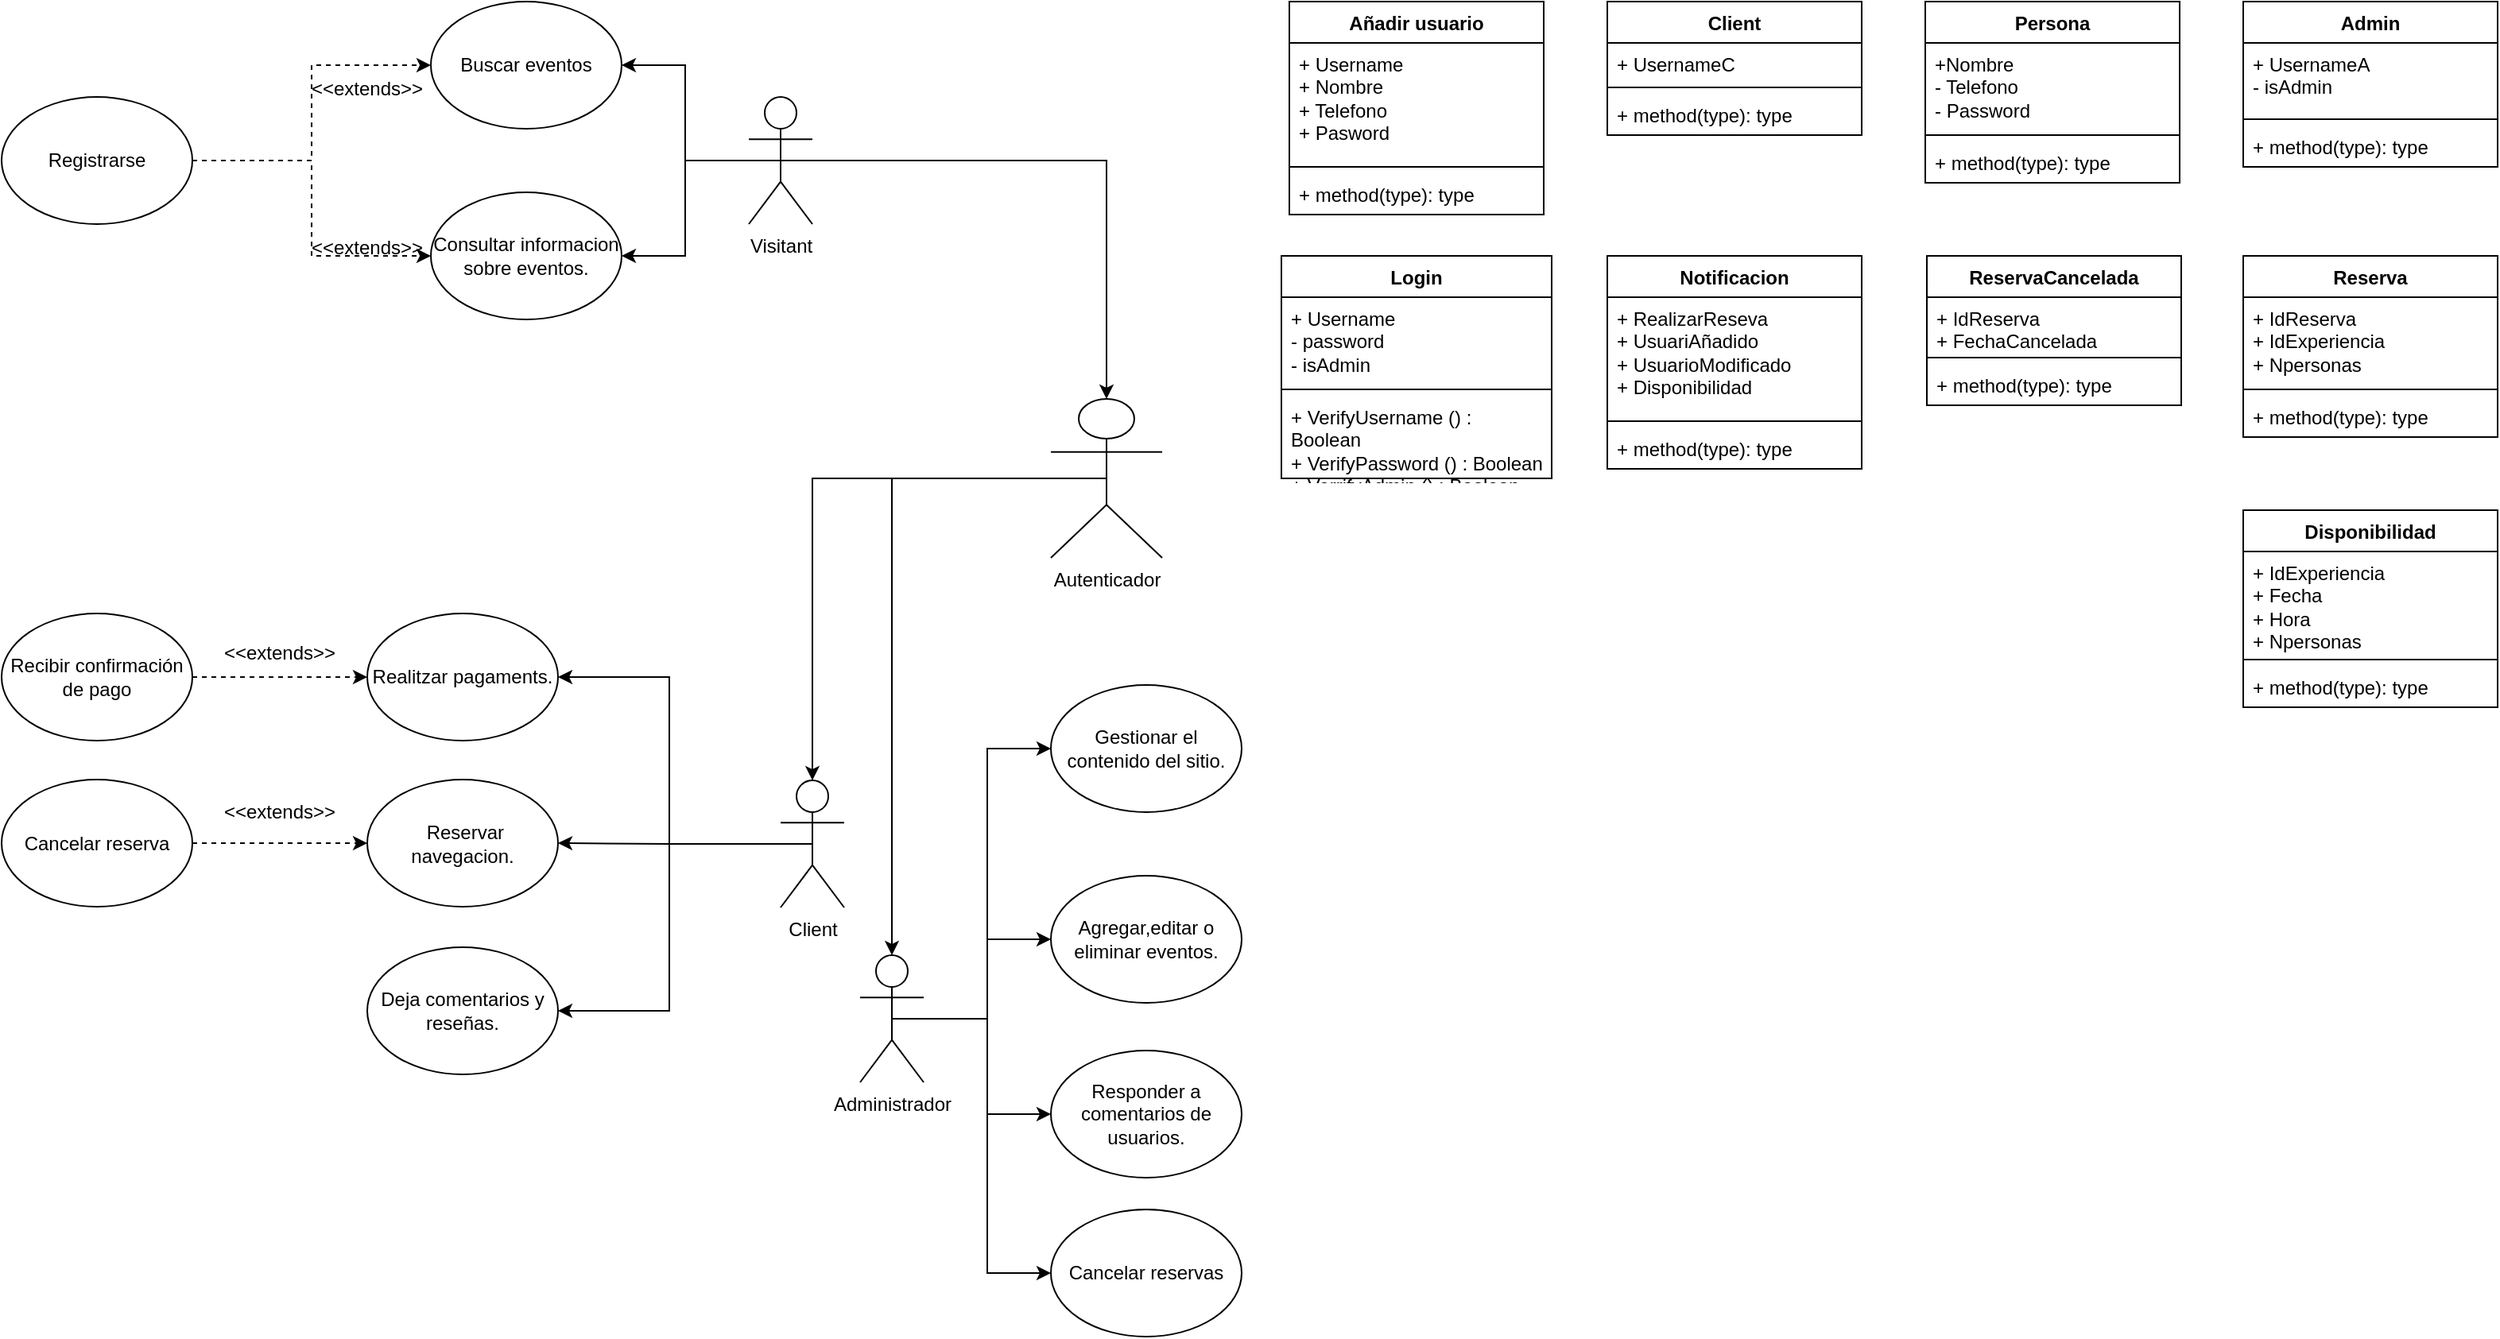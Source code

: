 <mxfile version="24.8.4">
  <diagram name="Pàgina-1" id="YVHWd9X6C8wZxe6zpNKP">
    <mxGraphModel dx="928" dy="493" grid="1" gridSize="10" guides="1" tooltips="1" connect="1" arrows="1" fold="1" page="1" pageScale="1" pageWidth="827" pageHeight="1169" math="0" shadow="0">
      <root>
        <mxCell id="0" />
        <mxCell id="1" parent="0" />
        <mxCell id="aUWjzx1JpL5L-3wllFqf-30" style="edgeStyle=orthogonalEdgeStyle;rounded=0;orthogonalLoop=1;jettySize=auto;html=1;exitX=0.5;exitY=0.5;exitDx=0;exitDy=0;exitPerimeter=0;entryX=0;entryY=0.5;entryDx=0;entryDy=0;" parent="1" source="W9gDoXs-om2xkna2XxOo-1" target="aUWjzx1JpL5L-3wllFqf-26" edge="1">
          <mxGeometry relative="1" as="geometry" />
        </mxCell>
        <mxCell id="aUWjzx1JpL5L-3wllFqf-31" style="edgeStyle=orthogonalEdgeStyle;rounded=0;orthogonalLoop=1;jettySize=auto;html=1;exitX=0.5;exitY=0.5;exitDx=0;exitDy=0;exitPerimeter=0;entryX=0;entryY=0.5;entryDx=0;entryDy=0;" parent="1" source="W9gDoXs-om2xkna2XxOo-1" target="aUWjzx1JpL5L-3wllFqf-27" edge="1">
          <mxGeometry relative="1" as="geometry" />
        </mxCell>
        <mxCell id="aUWjzx1JpL5L-3wllFqf-32" style="edgeStyle=orthogonalEdgeStyle;rounded=0;orthogonalLoop=1;jettySize=auto;html=1;exitX=0.5;exitY=0.5;exitDx=0;exitDy=0;exitPerimeter=0;entryX=0;entryY=0.5;entryDx=0;entryDy=0;" parent="1" source="W9gDoXs-om2xkna2XxOo-1" target="aUWjzx1JpL5L-3wllFqf-28" edge="1">
          <mxGeometry relative="1" as="geometry" />
        </mxCell>
        <mxCell id="aUWjzx1JpL5L-3wllFqf-55" style="edgeStyle=orthogonalEdgeStyle;rounded=0;orthogonalLoop=1;jettySize=auto;html=1;exitX=0.5;exitY=0.5;exitDx=0;exitDy=0;exitPerimeter=0;entryX=0;entryY=0.5;entryDx=0;entryDy=0;" parent="1" source="W9gDoXs-om2xkna2XxOo-1" target="aUWjzx1JpL5L-3wllFqf-54" edge="1">
          <mxGeometry relative="1" as="geometry" />
        </mxCell>
        <mxCell id="W9gDoXs-om2xkna2XxOo-1" value="Administrador" style="shape=umlActor;verticalLabelPosition=bottom;verticalAlign=top;html=1;outlineConnect=0;" parent="1" vertex="1">
          <mxGeometry x="570" y="600" width="40" height="80" as="geometry" />
        </mxCell>
        <mxCell id="aUWjzx1JpL5L-3wllFqf-21" style="edgeStyle=orthogonalEdgeStyle;rounded=0;orthogonalLoop=1;jettySize=auto;html=1;exitX=0.5;exitY=0.5;exitDx=0;exitDy=0;exitPerimeter=0;entryX=1;entryY=0.5;entryDx=0;entryDy=0;" parent="1" source="W9gDoXs-om2xkna2XxOo-2" target="aUWjzx1JpL5L-3wllFqf-18" edge="1">
          <mxGeometry relative="1" as="geometry" />
        </mxCell>
        <mxCell id="aUWjzx1JpL5L-3wllFqf-25" style="edgeStyle=orthogonalEdgeStyle;rounded=0;orthogonalLoop=1;jettySize=auto;html=1;exitX=0.5;exitY=0.5;exitDx=0;exitDy=0;exitPerimeter=0;entryX=1;entryY=0.5;entryDx=0;entryDy=0;" parent="1" source="W9gDoXs-om2xkna2XxOo-2" target="aUWjzx1JpL5L-3wllFqf-24" edge="1">
          <mxGeometry relative="1" as="geometry" />
        </mxCell>
        <mxCell id="aUWjzx1JpL5L-3wllFqf-50" style="edgeStyle=orthogonalEdgeStyle;rounded=0;orthogonalLoop=1;jettySize=auto;html=1;exitX=0.5;exitY=0.5;exitDx=0;exitDy=0;exitPerimeter=0;entryX=1;entryY=0.5;entryDx=0;entryDy=0;" parent="1" source="W9gDoXs-om2xkna2XxOo-2" target="aUWjzx1JpL5L-3wllFqf-49" edge="1">
          <mxGeometry relative="1" as="geometry" />
        </mxCell>
        <mxCell id="W9gDoXs-om2xkna2XxOo-2" value="Client" style="shape=umlActor;verticalLabelPosition=bottom;verticalAlign=top;html=1;outlineConnect=0;" parent="1" vertex="1">
          <mxGeometry x="520" y="490" width="40" height="80" as="geometry" />
        </mxCell>
        <mxCell id="aUWjzx1JpL5L-3wllFqf-10" style="edgeStyle=orthogonalEdgeStyle;rounded=0;orthogonalLoop=1;jettySize=auto;html=1;exitX=0.5;exitY=0.5;exitDx=0;exitDy=0;exitPerimeter=0;entryX=1;entryY=0.5;entryDx=0;entryDy=0;" parent="1" source="aUWjzx1JpL5L-3wllFqf-1" target="aUWjzx1JpL5L-3wllFqf-9" edge="1">
          <mxGeometry relative="1" as="geometry" />
        </mxCell>
        <mxCell id="aUWjzx1JpL5L-3wllFqf-11" style="edgeStyle=orthogonalEdgeStyle;rounded=0;orthogonalLoop=1;jettySize=auto;html=1;exitX=0.5;exitY=0.5;exitDx=0;exitDy=0;exitPerimeter=0;entryX=1;entryY=0.5;entryDx=0;entryDy=0;" parent="1" source="aUWjzx1JpL5L-3wllFqf-1" target="aUWjzx1JpL5L-3wllFqf-6" edge="1">
          <mxGeometry relative="1" as="geometry" />
        </mxCell>
        <mxCell id="aUWjzx1JpL5L-3wllFqf-1" value="Visitant" style="shape=umlActor;verticalLabelPosition=bottom;verticalAlign=top;html=1;outlineConnect=0;" parent="1" vertex="1">
          <mxGeometry x="500" y="60" width="40" height="80" as="geometry" />
        </mxCell>
        <mxCell id="aUWjzx1JpL5L-3wllFqf-6" value="Buscar eventos" style="ellipse;whiteSpace=wrap;html=1;" parent="1" vertex="1">
          <mxGeometry x="300" width="120" height="80" as="geometry" />
        </mxCell>
        <mxCell id="aUWjzx1JpL5L-3wllFqf-9" value="Consultar informacion sobre eventos." style="ellipse;whiteSpace=wrap;html=1;" parent="1" vertex="1">
          <mxGeometry x="300" y="120" width="120" height="80" as="geometry" />
        </mxCell>
        <mxCell id="aUWjzx1JpL5L-3wllFqf-18" value="Realitzar pagaments." style="ellipse;whiteSpace=wrap;html=1;" parent="1" vertex="1">
          <mxGeometry x="260" y="385" width="120" height="80" as="geometry" />
        </mxCell>
        <mxCell id="aUWjzx1JpL5L-3wllFqf-26" value="Gestionar el contenido del sitio." style="ellipse;whiteSpace=wrap;html=1;" parent="1" vertex="1">
          <mxGeometry x="690" y="430" width="120" height="80" as="geometry" />
        </mxCell>
        <mxCell id="aUWjzx1JpL5L-3wllFqf-27" value="Agregar,editar o eliminar eventos." style="ellipse;whiteSpace=wrap;html=1;" parent="1" vertex="1">
          <mxGeometry x="690" y="550" width="120" height="80" as="geometry" />
        </mxCell>
        <mxCell id="aUWjzx1JpL5L-3wllFqf-28" value="Responder a comentarios de usuarios." style="ellipse;whiteSpace=wrap;html=1;" parent="1" vertex="1">
          <mxGeometry x="690" y="660" width="120" height="80" as="geometry" />
        </mxCell>
        <mxCell id="aUWjzx1JpL5L-3wllFqf-34" style="edgeStyle=orthogonalEdgeStyle;rounded=0;orthogonalLoop=1;jettySize=auto;html=1;exitX=1;exitY=0.5;exitDx=0;exitDy=0;entryX=0;entryY=0.5;entryDx=0;entryDy=0;dashed=1;" parent="1" source="aUWjzx1JpL5L-3wllFqf-33" target="aUWjzx1JpL5L-3wllFqf-6" edge="1">
          <mxGeometry relative="1" as="geometry" />
        </mxCell>
        <mxCell id="eJ1M4TNb6GIxfWARTEAx-13" style="edgeStyle=orthogonalEdgeStyle;rounded=0;orthogonalLoop=1;jettySize=auto;html=1;exitX=1;exitY=0.5;exitDx=0;exitDy=0;dashed=1;" parent="1" source="aUWjzx1JpL5L-3wllFqf-33" target="aUWjzx1JpL5L-3wllFqf-9" edge="1">
          <mxGeometry relative="1" as="geometry" />
        </mxCell>
        <mxCell id="aUWjzx1JpL5L-3wllFqf-33" value="Registrarse" style="ellipse;whiteSpace=wrap;html=1;" parent="1" vertex="1">
          <mxGeometry x="30" y="60" width="120" height="80" as="geometry" />
        </mxCell>
        <mxCell id="aUWjzx1JpL5L-3wllFqf-39" value="" style="edgeStyle=orthogonalEdgeStyle;rounded=0;orthogonalLoop=1;jettySize=auto;html=1;dashed=1;" parent="1" source="aUWjzx1JpL5L-3wllFqf-35" target="aUWjzx1JpL5L-3wllFqf-18" edge="1">
          <mxGeometry relative="1" as="geometry" />
        </mxCell>
        <mxCell id="aUWjzx1JpL5L-3wllFqf-35" value="Recibir confirmación de pago" style="ellipse;whiteSpace=wrap;html=1;" parent="1" vertex="1">
          <mxGeometry x="30" y="385" width="120" height="80" as="geometry" />
        </mxCell>
        <mxCell id="aUWjzx1JpL5L-3wllFqf-24" value="Deja comentarios y reseñas." style="ellipse;whiteSpace=wrap;html=1;" parent="1" vertex="1">
          <mxGeometry x="260" y="595" width="120" height="80" as="geometry" />
        </mxCell>
        <mxCell id="aUWjzx1JpL5L-3wllFqf-42" value="&amp;lt;&amp;lt;extends&amp;gt;&amp;gt;" style="text;html=1;align=center;verticalAlign=middle;whiteSpace=wrap;rounded=0;" parent="1" vertex="1">
          <mxGeometry x="230" y="40" width="60" height="30" as="geometry" />
        </mxCell>
        <mxCell id="aUWjzx1JpL5L-3wllFqf-43" value="&amp;lt;&amp;lt;extends&amp;gt;&amp;gt;" style="text;html=1;align=center;verticalAlign=middle;whiteSpace=wrap;rounded=0;" parent="1" vertex="1">
          <mxGeometry x="175" y="395" width="60" height="30" as="geometry" />
        </mxCell>
        <mxCell id="aUWjzx1JpL5L-3wllFqf-49" value="&amp;nbsp;Reservar navegacion." style="ellipse;whiteSpace=wrap;html=1;" parent="1" vertex="1">
          <mxGeometry x="260" y="489.5" width="120" height="80" as="geometry" />
        </mxCell>
        <mxCell id="eJ1M4TNb6GIxfWARTEAx-17" style="edgeStyle=orthogonalEdgeStyle;rounded=0;orthogonalLoop=1;jettySize=auto;html=1;exitX=1;exitY=0.5;exitDx=0;exitDy=0;entryX=0;entryY=0.5;entryDx=0;entryDy=0;dashed=1;" parent="1" source="aUWjzx1JpL5L-3wllFqf-51" target="aUWjzx1JpL5L-3wllFqf-49" edge="1">
          <mxGeometry relative="1" as="geometry" />
        </mxCell>
        <mxCell id="aUWjzx1JpL5L-3wllFqf-51" value="Cancelar reserva" style="ellipse;whiteSpace=wrap;html=1;" parent="1" vertex="1">
          <mxGeometry x="30" y="489.5" width="120" height="80" as="geometry" />
        </mxCell>
        <mxCell id="aUWjzx1JpL5L-3wllFqf-53" value="&amp;lt;&amp;lt;extends&amp;gt;&amp;gt;" style="text;html=1;align=center;verticalAlign=middle;whiteSpace=wrap;rounded=0;" parent="1" vertex="1">
          <mxGeometry x="175" y="495" width="60" height="30" as="geometry" />
        </mxCell>
        <mxCell id="aUWjzx1JpL5L-3wllFqf-54" value="Cancelar reservas" style="ellipse;whiteSpace=wrap;html=1;" parent="1" vertex="1">
          <mxGeometry x="690" y="760" width="120" height="80" as="geometry" />
        </mxCell>
        <mxCell id="eJ1M4TNb6GIxfWARTEAx-12" value="&amp;lt;&amp;lt;extends&amp;gt;&amp;gt;" style="text;html=1;align=center;verticalAlign=middle;whiteSpace=wrap;rounded=0;" parent="1" vertex="1">
          <mxGeometry x="230" y="140" width="60" height="30" as="geometry" />
        </mxCell>
        <mxCell id="hd8iz4Rph2DKy2D4rCXw-1" value="Autenticador" style="shape=umlActor;verticalLabelPosition=bottom;verticalAlign=top;html=1;outlineConnect=0;" parent="1" vertex="1">
          <mxGeometry x="690" y="250" width="70" height="100" as="geometry" />
        </mxCell>
        <mxCell id="hd8iz4Rph2DKy2D4rCXw-6" style="edgeStyle=orthogonalEdgeStyle;rounded=0;orthogonalLoop=1;jettySize=auto;html=1;entryX=0.5;entryY=0;entryDx=0;entryDy=0;entryPerimeter=0;exitX=0.5;exitY=0.5;exitDx=0;exitDy=0;exitPerimeter=0;" parent="1" source="aUWjzx1JpL5L-3wllFqf-1" target="hd8iz4Rph2DKy2D4rCXw-1" edge="1">
          <mxGeometry relative="1" as="geometry" />
        </mxCell>
        <mxCell id="hd8iz4Rph2DKy2D4rCXw-7" style="edgeStyle=orthogonalEdgeStyle;rounded=0;orthogonalLoop=1;jettySize=auto;html=1;exitX=0.5;exitY=0.5;exitDx=0;exitDy=0;exitPerimeter=0;entryX=0.5;entryY=0;entryDx=0;entryDy=0;entryPerimeter=0;" parent="1" source="hd8iz4Rph2DKy2D4rCXw-1" target="W9gDoXs-om2xkna2XxOo-1" edge="1">
          <mxGeometry relative="1" as="geometry" />
        </mxCell>
        <mxCell id="hd8iz4Rph2DKy2D4rCXw-8" style="edgeStyle=orthogonalEdgeStyle;rounded=0;orthogonalLoop=1;jettySize=auto;html=1;exitX=0.5;exitY=0.5;exitDx=0;exitDy=0;exitPerimeter=0;entryX=0.5;entryY=0;entryDx=0;entryDy=0;entryPerimeter=0;" parent="1" source="hd8iz4Rph2DKy2D4rCXw-1" target="W9gDoXs-om2xkna2XxOo-2" edge="1">
          <mxGeometry relative="1" as="geometry" />
        </mxCell>
        <mxCell id="Lixka0bkfkfRRr0ha4-1-3" value="Login" style="swimlane;fontStyle=1;align=center;verticalAlign=top;childLayout=stackLayout;horizontal=1;startSize=26;horizontalStack=0;resizeParent=1;resizeParentMax=0;resizeLast=0;collapsible=1;marginBottom=0;whiteSpace=wrap;html=1;" vertex="1" parent="1">
          <mxGeometry x="835" y="160" width="170" height="140" as="geometry" />
        </mxCell>
        <mxCell id="Lixka0bkfkfRRr0ha4-1-4" value="+ Username&lt;br&gt;- password&lt;div&gt;- isAdmin&lt;/div&gt;" style="text;strokeColor=none;fillColor=none;align=left;verticalAlign=top;spacingLeft=4;spacingRight=4;overflow=hidden;rotatable=0;points=[[0,0.5],[1,0.5]];portConstraint=eastwest;whiteSpace=wrap;html=1;" vertex="1" parent="Lixka0bkfkfRRr0ha4-1-3">
          <mxGeometry y="26" width="170" height="54" as="geometry" />
        </mxCell>
        <mxCell id="Lixka0bkfkfRRr0ha4-1-5" value="" style="line;strokeWidth=1;fillColor=none;align=left;verticalAlign=middle;spacingTop=-1;spacingLeft=3;spacingRight=3;rotatable=0;labelPosition=right;points=[];portConstraint=eastwest;strokeColor=inherit;" vertex="1" parent="Lixka0bkfkfRRr0ha4-1-3">
          <mxGeometry y="80" width="170" height="8" as="geometry" />
        </mxCell>
        <mxCell id="Lixka0bkfkfRRr0ha4-1-6" value="&lt;span style=&quot;text-wrap-mode: nowrap;&quot;&gt;&lt;font style=&quot;font-size: 12px;&quot; face=&quot;Helvetica&quot;&gt;+ VerifyUsername&amp;nbsp;&lt;/font&gt;&lt;/span&gt;&lt;span style=&quot;text-wrap-mode: nowrap;&quot;&gt;() : Boolean&lt;/span&gt;&lt;span style=&quot;text-wrap-mode: nowrap;&quot;&gt;&lt;font style=&quot;font-size: 12px;&quot; face=&quot;Helvetica&quot;&gt;&lt;br&gt;+ VerifyPassword&amp;nbsp;&lt;/font&gt;&lt;/span&gt;&lt;span style=&quot;text-wrap-mode: nowrap;&quot;&gt;() : Boolean&lt;/span&gt;&lt;span style=&quot;text-wrap-mode: nowrap;&quot;&gt;&lt;font style=&quot;font-size: 12px;&quot; face=&quot;Helvetica&quot;&gt;&lt;br&gt;+ VerrifyAdmin () : Boolean&lt;/font&gt;&lt;/span&gt;" style="text;strokeColor=none;fillColor=none;align=left;verticalAlign=top;spacingLeft=4;spacingRight=4;overflow=hidden;rotatable=0;points=[[0,0.5],[1,0.5]];portConstraint=eastwest;whiteSpace=wrap;html=1;" vertex="1" parent="Lixka0bkfkfRRr0ha4-1-3">
          <mxGeometry y="88" width="170" height="52" as="geometry" />
        </mxCell>
        <mxCell id="Lixka0bkfkfRRr0ha4-1-7" value="Persona" style="swimlane;fontStyle=1;align=center;verticalAlign=top;childLayout=stackLayout;horizontal=1;startSize=26;horizontalStack=0;resizeParent=1;resizeParentMax=0;resizeLast=0;collapsible=1;marginBottom=0;whiteSpace=wrap;html=1;" vertex="1" parent="1">
          <mxGeometry x="1240" width="160" height="114" as="geometry" />
        </mxCell>
        <mxCell id="Lixka0bkfkfRRr0ha4-1-8" value="+Nombre&lt;br&gt;- Telefono&lt;br&gt;- Password" style="text;strokeColor=none;fillColor=none;align=left;verticalAlign=top;spacingLeft=4;spacingRight=4;overflow=hidden;rotatable=0;points=[[0,0.5],[1,0.5]];portConstraint=eastwest;whiteSpace=wrap;html=1;" vertex="1" parent="Lixka0bkfkfRRr0ha4-1-7">
          <mxGeometry y="26" width="160" height="54" as="geometry" />
        </mxCell>
        <mxCell id="Lixka0bkfkfRRr0ha4-1-9" value="" style="line;strokeWidth=1;fillColor=none;align=left;verticalAlign=middle;spacingTop=-1;spacingLeft=3;spacingRight=3;rotatable=0;labelPosition=right;points=[];portConstraint=eastwest;strokeColor=inherit;" vertex="1" parent="Lixka0bkfkfRRr0ha4-1-7">
          <mxGeometry y="80" width="160" height="8" as="geometry" />
        </mxCell>
        <mxCell id="Lixka0bkfkfRRr0ha4-1-10" value="+ method(type): type" style="text;strokeColor=none;fillColor=none;align=left;verticalAlign=top;spacingLeft=4;spacingRight=4;overflow=hidden;rotatable=0;points=[[0,0.5],[1,0.5]];portConstraint=eastwest;whiteSpace=wrap;html=1;" vertex="1" parent="Lixka0bkfkfRRr0ha4-1-7">
          <mxGeometry y="88" width="160" height="26" as="geometry" />
        </mxCell>
        <mxCell id="Lixka0bkfkfRRr0ha4-1-15" value="Admin" style="swimlane;fontStyle=1;align=center;verticalAlign=top;childLayout=stackLayout;horizontal=1;startSize=26;horizontalStack=0;resizeParent=1;resizeParentMax=0;resizeLast=0;collapsible=1;marginBottom=0;whiteSpace=wrap;html=1;" vertex="1" parent="1">
          <mxGeometry x="1440" width="160" height="104" as="geometry" />
        </mxCell>
        <mxCell id="Lixka0bkfkfRRr0ha4-1-16" value="&lt;div&gt;+ UsernameA&lt;/div&gt;- isAdmin&lt;div&gt;&lt;br&gt;&lt;/div&gt;" style="text;strokeColor=none;fillColor=none;align=left;verticalAlign=top;spacingLeft=4;spacingRight=4;overflow=hidden;rotatable=0;points=[[0,0.5],[1,0.5]];portConstraint=eastwest;whiteSpace=wrap;html=1;" vertex="1" parent="Lixka0bkfkfRRr0ha4-1-15">
          <mxGeometry y="26" width="160" height="44" as="geometry" />
        </mxCell>
        <mxCell id="Lixka0bkfkfRRr0ha4-1-17" value="" style="line;strokeWidth=1;fillColor=none;align=left;verticalAlign=middle;spacingTop=-1;spacingLeft=3;spacingRight=3;rotatable=0;labelPosition=right;points=[];portConstraint=eastwest;strokeColor=inherit;" vertex="1" parent="Lixka0bkfkfRRr0ha4-1-15">
          <mxGeometry y="70" width="160" height="8" as="geometry" />
        </mxCell>
        <mxCell id="Lixka0bkfkfRRr0ha4-1-18" value="+ method(type): type" style="text;strokeColor=none;fillColor=none;align=left;verticalAlign=top;spacingLeft=4;spacingRight=4;overflow=hidden;rotatable=0;points=[[0,0.5],[1,0.5]];portConstraint=eastwest;whiteSpace=wrap;html=1;" vertex="1" parent="Lixka0bkfkfRRr0ha4-1-15">
          <mxGeometry y="78" width="160" height="26" as="geometry" />
        </mxCell>
        <mxCell id="Lixka0bkfkfRRr0ha4-1-19" value="Client" style="swimlane;fontStyle=1;align=center;verticalAlign=top;childLayout=stackLayout;horizontal=1;startSize=26;horizontalStack=0;resizeParent=1;resizeParentMax=0;resizeLast=0;collapsible=1;marginBottom=0;whiteSpace=wrap;html=1;" vertex="1" parent="1">
          <mxGeometry x="1040" width="160" height="84" as="geometry" />
        </mxCell>
        <mxCell id="Lixka0bkfkfRRr0ha4-1-20" value="&lt;div&gt;+ UsernameC&lt;/div&gt;" style="text;strokeColor=none;fillColor=none;align=left;verticalAlign=top;spacingLeft=4;spacingRight=4;overflow=hidden;rotatable=0;points=[[0,0.5],[1,0.5]];portConstraint=eastwest;whiteSpace=wrap;html=1;" vertex="1" parent="Lixka0bkfkfRRr0ha4-1-19">
          <mxGeometry y="26" width="160" height="24" as="geometry" />
        </mxCell>
        <mxCell id="Lixka0bkfkfRRr0ha4-1-21" value="" style="line;strokeWidth=1;fillColor=none;align=left;verticalAlign=middle;spacingTop=-1;spacingLeft=3;spacingRight=3;rotatable=0;labelPosition=right;points=[];portConstraint=eastwest;strokeColor=inherit;" vertex="1" parent="Lixka0bkfkfRRr0ha4-1-19">
          <mxGeometry y="50" width="160" height="8" as="geometry" />
        </mxCell>
        <mxCell id="Lixka0bkfkfRRr0ha4-1-22" value="+ method(type): type" style="text;strokeColor=none;fillColor=none;align=left;verticalAlign=top;spacingLeft=4;spacingRight=4;overflow=hidden;rotatable=0;points=[[0,0.5],[1,0.5]];portConstraint=eastwest;whiteSpace=wrap;html=1;" vertex="1" parent="Lixka0bkfkfRRr0ha4-1-19">
          <mxGeometry y="58" width="160" height="26" as="geometry" />
        </mxCell>
        <mxCell id="Lixka0bkfkfRRr0ha4-1-23" value="Reserva" style="swimlane;fontStyle=1;align=center;verticalAlign=top;childLayout=stackLayout;horizontal=1;startSize=26;horizontalStack=0;resizeParent=1;resizeParentMax=0;resizeLast=0;collapsible=1;marginBottom=0;whiteSpace=wrap;html=1;" vertex="1" parent="1">
          <mxGeometry x="1440" y="160" width="160" height="114" as="geometry" />
        </mxCell>
        <mxCell id="Lixka0bkfkfRRr0ha4-1-24" value="+ IdReserva&lt;br&gt;+ IdExperiencia&lt;br&gt;+ Npersonas&lt;div&gt;&lt;br&gt;&lt;/div&gt;" style="text;strokeColor=none;fillColor=none;align=left;verticalAlign=top;spacingLeft=4;spacingRight=4;overflow=hidden;rotatable=0;points=[[0,0.5],[1,0.5]];portConstraint=eastwest;whiteSpace=wrap;html=1;" vertex="1" parent="Lixka0bkfkfRRr0ha4-1-23">
          <mxGeometry y="26" width="160" height="54" as="geometry" />
        </mxCell>
        <mxCell id="Lixka0bkfkfRRr0ha4-1-25" value="" style="line;strokeWidth=1;fillColor=none;align=left;verticalAlign=middle;spacingTop=-1;spacingLeft=3;spacingRight=3;rotatable=0;labelPosition=right;points=[];portConstraint=eastwest;strokeColor=inherit;" vertex="1" parent="Lixka0bkfkfRRr0ha4-1-23">
          <mxGeometry y="80" width="160" height="8" as="geometry" />
        </mxCell>
        <mxCell id="Lixka0bkfkfRRr0ha4-1-26" value="+ method(type): type" style="text;strokeColor=none;fillColor=none;align=left;verticalAlign=top;spacingLeft=4;spacingRight=4;overflow=hidden;rotatable=0;points=[[0,0.5],[1,0.5]];portConstraint=eastwest;whiteSpace=wrap;html=1;" vertex="1" parent="Lixka0bkfkfRRr0ha4-1-23">
          <mxGeometry y="88" width="160" height="26" as="geometry" />
        </mxCell>
        <mxCell id="Lixka0bkfkfRRr0ha4-1-27" value="Notificacion" style="swimlane;fontStyle=1;align=center;verticalAlign=top;childLayout=stackLayout;horizontal=1;startSize=26;horizontalStack=0;resizeParent=1;resizeParentMax=0;resizeLast=0;collapsible=1;marginBottom=0;whiteSpace=wrap;html=1;" vertex="1" parent="1">
          <mxGeometry x="1040" y="160" width="160" height="134" as="geometry" />
        </mxCell>
        <mxCell id="Lixka0bkfkfRRr0ha4-1-28" value="+ RealizarReseva&lt;br&gt;+ UsuariAñadido&lt;br&gt;+ UsuarioModificado&lt;br&gt;+ Disponibilidad" style="text;strokeColor=none;fillColor=none;align=left;verticalAlign=top;spacingLeft=4;spacingRight=4;overflow=hidden;rotatable=0;points=[[0,0.5],[1,0.5]];portConstraint=eastwest;whiteSpace=wrap;html=1;" vertex="1" parent="Lixka0bkfkfRRr0ha4-1-27">
          <mxGeometry y="26" width="160" height="74" as="geometry" />
        </mxCell>
        <mxCell id="Lixka0bkfkfRRr0ha4-1-29" value="" style="line;strokeWidth=1;fillColor=none;align=left;verticalAlign=middle;spacingTop=-1;spacingLeft=3;spacingRight=3;rotatable=0;labelPosition=right;points=[];portConstraint=eastwest;strokeColor=inherit;" vertex="1" parent="Lixka0bkfkfRRr0ha4-1-27">
          <mxGeometry y="100" width="160" height="8" as="geometry" />
        </mxCell>
        <mxCell id="Lixka0bkfkfRRr0ha4-1-30" value="+ method(type): type" style="text;strokeColor=none;fillColor=none;align=left;verticalAlign=top;spacingLeft=4;spacingRight=4;overflow=hidden;rotatable=0;points=[[0,0.5],[1,0.5]];portConstraint=eastwest;whiteSpace=wrap;html=1;" vertex="1" parent="Lixka0bkfkfRRr0ha4-1-27">
          <mxGeometry y="108" width="160" height="26" as="geometry" />
        </mxCell>
        <mxCell id="Lixka0bkfkfRRr0ha4-1-31" value="Añadir usuario" style="swimlane;fontStyle=1;align=center;verticalAlign=top;childLayout=stackLayout;horizontal=1;startSize=26;horizontalStack=0;resizeParent=1;resizeParentMax=0;resizeLast=0;collapsible=1;marginBottom=0;whiteSpace=wrap;html=1;" vertex="1" parent="1">
          <mxGeometry x="840" width="160" height="134" as="geometry" />
        </mxCell>
        <mxCell id="Lixka0bkfkfRRr0ha4-1-32" value="+ Username&lt;br&gt;+ Nombre&lt;br&gt;+ Telefono&lt;br&gt;+ Pasword" style="text;strokeColor=none;fillColor=none;align=left;verticalAlign=top;spacingLeft=4;spacingRight=4;overflow=hidden;rotatable=0;points=[[0,0.5],[1,0.5]];portConstraint=eastwest;whiteSpace=wrap;html=1;" vertex="1" parent="Lixka0bkfkfRRr0ha4-1-31">
          <mxGeometry y="26" width="160" height="74" as="geometry" />
        </mxCell>
        <mxCell id="Lixka0bkfkfRRr0ha4-1-33" value="" style="line;strokeWidth=1;fillColor=none;align=left;verticalAlign=middle;spacingTop=-1;spacingLeft=3;spacingRight=3;rotatable=0;labelPosition=right;points=[];portConstraint=eastwest;strokeColor=inherit;" vertex="1" parent="Lixka0bkfkfRRr0ha4-1-31">
          <mxGeometry y="100" width="160" height="8" as="geometry" />
        </mxCell>
        <mxCell id="Lixka0bkfkfRRr0ha4-1-34" value="+ method(type): type" style="text;strokeColor=none;fillColor=none;align=left;verticalAlign=top;spacingLeft=4;spacingRight=4;overflow=hidden;rotatable=0;points=[[0,0.5],[1,0.5]];portConstraint=eastwest;whiteSpace=wrap;html=1;" vertex="1" parent="Lixka0bkfkfRRr0ha4-1-31">
          <mxGeometry y="108" width="160" height="26" as="geometry" />
        </mxCell>
        <mxCell id="Lixka0bkfkfRRr0ha4-1-36" value="ReservaCancelada" style="swimlane;fontStyle=1;align=center;verticalAlign=top;childLayout=stackLayout;horizontal=1;startSize=26;horizontalStack=0;resizeParent=1;resizeParentMax=0;resizeLast=0;collapsible=1;marginBottom=0;whiteSpace=wrap;html=1;" vertex="1" parent="1">
          <mxGeometry x="1241" y="160" width="160" height="94" as="geometry" />
        </mxCell>
        <mxCell id="Lixka0bkfkfRRr0ha4-1-37" value="+ IdReserva&lt;br&gt;+ FechaCancelada" style="text;strokeColor=none;fillColor=none;align=left;verticalAlign=top;spacingLeft=4;spacingRight=4;overflow=hidden;rotatable=0;points=[[0,0.5],[1,0.5]];portConstraint=eastwest;whiteSpace=wrap;html=1;" vertex="1" parent="Lixka0bkfkfRRr0ha4-1-36">
          <mxGeometry y="26" width="160" height="34" as="geometry" />
        </mxCell>
        <mxCell id="Lixka0bkfkfRRr0ha4-1-38" value="" style="line;strokeWidth=1;fillColor=none;align=left;verticalAlign=middle;spacingTop=-1;spacingLeft=3;spacingRight=3;rotatable=0;labelPosition=right;points=[];portConstraint=eastwest;strokeColor=inherit;" vertex="1" parent="Lixka0bkfkfRRr0ha4-1-36">
          <mxGeometry y="60" width="160" height="8" as="geometry" />
        </mxCell>
        <mxCell id="Lixka0bkfkfRRr0ha4-1-39" value="+ method(type): type" style="text;strokeColor=none;fillColor=none;align=left;verticalAlign=top;spacingLeft=4;spacingRight=4;overflow=hidden;rotatable=0;points=[[0,0.5],[1,0.5]];portConstraint=eastwest;whiteSpace=wrap;html=1;" vertex="1" parent="Lixka0bkfkfRRr0ha4-1-36">
          <mxGeometry y="68" width="160" height="26" as="geometry" />
        </mxCell>
        <mxCell id="Lixka0bkfkfRRr0ha4-1-40" value="Disponibilidad" style="swimlane;fontStyle=1;align=center;verticalAlign=top;childLayout=stackLayout;horizontal=1;startSize=26;horizontalStack=0;resizeParent=1;resizeParentMax=0;resizeLast=0;collapsible=1;marginBottom=0;whiteSpace=wrap;html=1;" vertex="1" parent="1">
          <mxGeometry x="1440" y="320" width="160" height="124" as="geometry" />
        </mxCell>
        <mxCell id="Lixka0bkfkfRRr0ha4-1-41" value="+ IdExperiencia&lt;br&gt;+ Fecha&lt;div&gt;+ Hora&lt;br&gt;+ Npersonas&lt;/div&gt;" style="text;strokeColor=none;fillColor=none;align=left;verticalAlign=top;spacingLeft=4;spacingRight=4;overflow=hidden;rotatable=0;points=[[0,0.5],[1,0.5]];portConstraint=eastwest;whiteSpace=wrap;html=1;" vertex="1" parent="Lixka0bkfkfRRr0ha4-1-40">
          <mxGeometry y="26" width="160" height="64" as="geometry" />
        </mxCell>
        <mxCell id="Lixka0bkfkfRRr0ha4-1-42" value="" style="line;strokeWidth=1;fillColor=none;align=left;verticalAlign=middle;spacingTop=-1;spacingLeft=3;spacingRight=3;rotatable=0;labelPosition=right;points=[];portConstraint=eastwest;strokeColor=inherit;" vertex="1" parent="Lixka0bkfkfRRr0ha4-1-40">
          <mxGeometry y="90" width="160" height="8" as="geometry" />
        </mxCell>
        <mxCell id="Lixka0bkfkfRRr0ha4-1-43" value="+ method(type): type" style="text;strokeColor=none;fillColor=none;align=left;verticalAlign=top;spacingLeft=4;spacingRight=4;overflow=hidden;rotatable=0;points=[[0,0.5],[1,0.5]];portConstraint=eastwest;whiteSpace=wrap;html=1;" vertex="1" parent="Lixka0bkfkfRRr0ha4-1-40">
          <mxGeometry y="98" width="160" height="26" as="geometry" />
        </mxCell>
      </root>
    </mxGraphModel>
  </diagram>
</mxfile>
